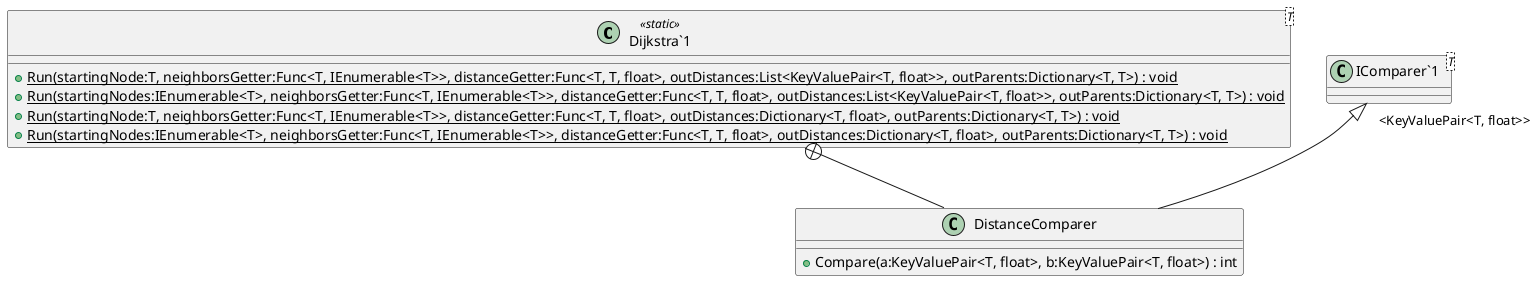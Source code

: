 @startuml
class "Dijkstra`1"<T> <<static>> {
    + {static} Run(startingNode:T, neighborsGetter:Func<T, IEnumerable<T>>, distanceGetter:Func<T, T, float>, outDistances:List<KeyValuePair<T, float>>, outParents:Dictionary<T, T>) : void
    + {static} Run(startingNodes:IEnumerable<T>, neighborsGetter:Func<T, IEnumerable<T>>, distanceGetter:Func<T, T, float>, outDistances:List<KeyValuePair<T, float>>, outParents:Dictionary<T, T>) : void
    + {static} Run(startingNode:T, neighborsGetter:Func<T, IEnumerable<T>>, distanceGetter:Func<T, T, float>, outDistances:Dictionary<T, float>, outParents:Dictionary<T, T>) : void
    + {static} Run(startingNodes:IEnumerable<T>, neighborsGetter:Func<T, IEnumerable<T>>, distanceGetter:Func<T, T, float>, outDistances:Dictionary<T, float>, outParents:Dictionary<T, T>) : void
}
class DistanceComparer {
    + Compare(a:KeyValuePair<T, float>, b:KeyValuePair<T, float>) : int
}
class "IComparer`1"<T> {
}
"Dijkstra`1" +-- DistanceComparer
"IComparer`1" "<KeyValuePair<T, float>>" <|-- DistanceComparer
@enduml
